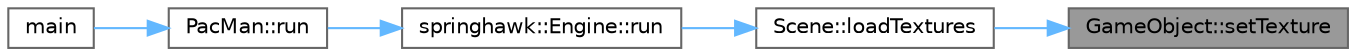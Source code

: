 digraph "GameObject::setTexture"
{
 // LATEX_PDF_SIZE
  bgcolor="transparent";
  edge [fontname=Helvetica,fontsize=10,labelfontname=Helvetica,labelfontsize=10];
  node [fontname=Helvetica,fontsize=10,shape=box,height=0.2,width=0.4];
  rankdir="RL";
  Node1 [id="Node000001",label="GameObject::setTexture",height=0.2,width=0.4,color="gray40", fillcolor="grey60", style="filled", fontcolor="black",tooltip=" "];
  Node1 -> Node2 [id="edge1_Node000001_Node000002",dir="back",color="steelblue1",style="solid",tooltip=" "];
  Node2 [id="Node000002",label="Scene::loadTextures",height=0.2,width=0.4,color="grey40", fillcolor="white", style="filled",URL="$class_scene.html#aa3ca33f869c987a576577f24a561252c",tooltip=" "];
  Node2 -> Node3 [id="edge2_Node000002_Node000003",dir="back",color="steelblue1",style="solid",tooltip=" "];
  Node3 [id="Node000003",label="springhawk::Engine::run",height=0.2,width=0.4,color="grey40", fillcolor="white", style="filled",URL="$classspringhawk_1_1_engine.html#aadf4fc79f5d5de0ee3915af2e414484a",tooltip=" "];
  Node3 -> Node4 [id="edge3_Node000003_Node000004",dir="back",color="steelblue1",style="solid",tooltip=" "];
  Node4 [id="Node000004",label="PacMan::run",height=0.2,width=0.4,color="grey40", fillcolor="white", style="filled",URL="$class_pac_man.html#ab65cb4b44342267a3f3a3321253aa3c9",tooltip=" "];
  Node4 -> Node5 [id="edge4_Node000004_Node000005",dir="back",color="steelblue1",style="solid",tooltip=" "];
  Node5 [id="Node000005",label="main",height=0.2,width=0.4,color="grey40", fillcolor="white", style="filled",URL="$main_8cpp.html#a700a0caa5b70a06d1064e576f9f3cf65",tooltip=" "];
}
